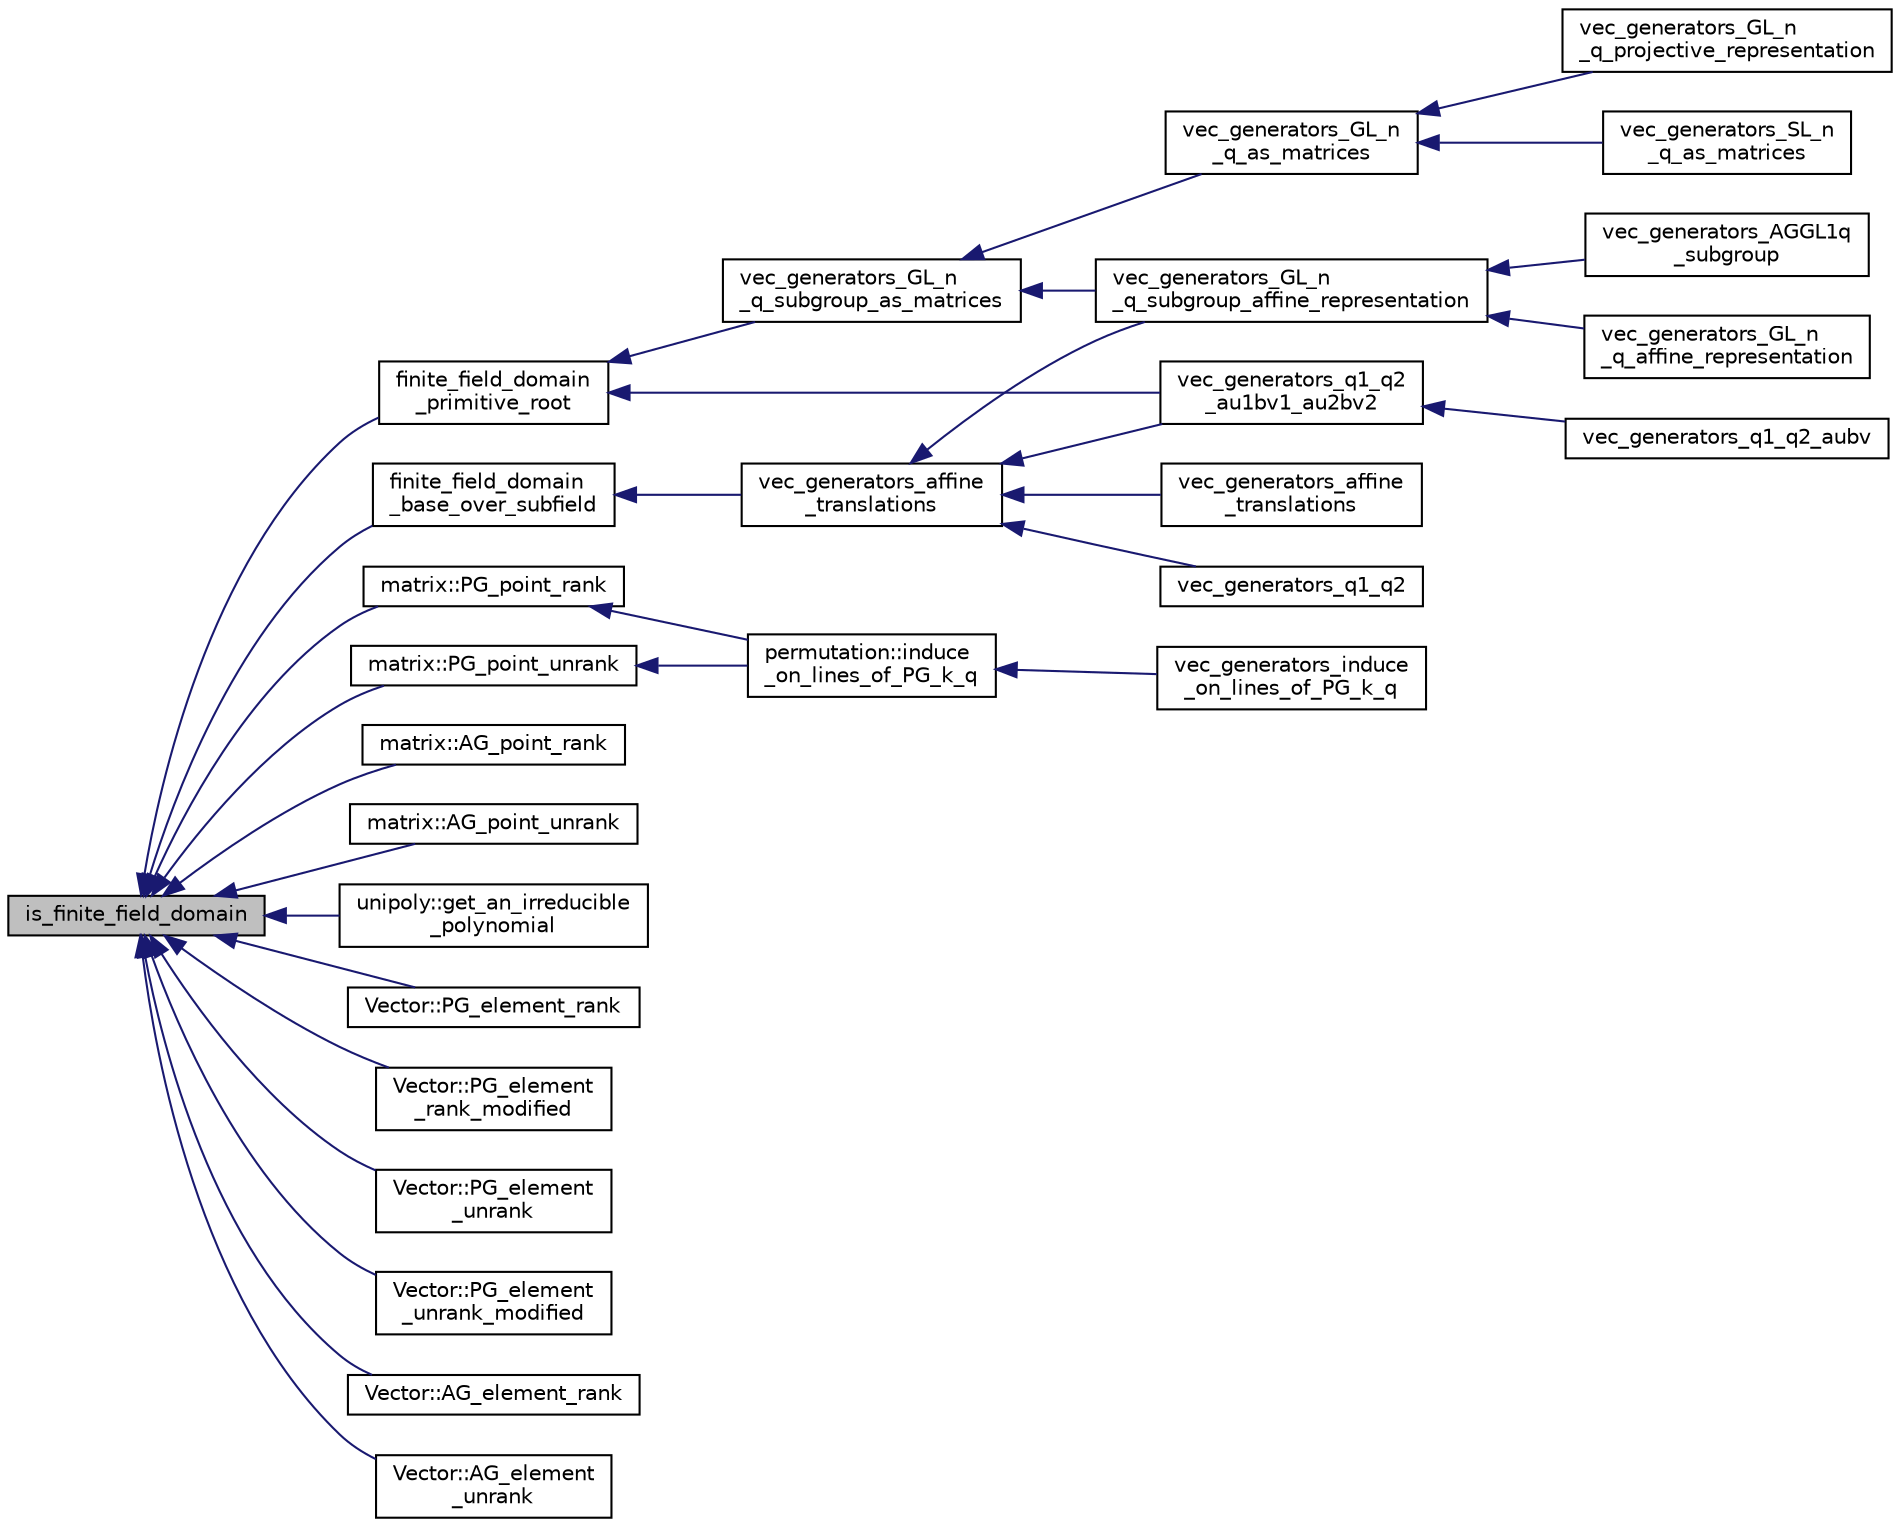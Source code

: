 digraph "is_finite_field_domain"
{
  edge [fontname="Helvetica",fontsize="10",labelfontname="Helvetica",labelfontsize="10"];
  node [fontname="Helvetica",fontsize="10",shape=record];
  rankdir="LR";
  Node5727 [label="is_finite_field_domain",height=0.2,width=0.4,color="black", fillcolor="grey75", style="filled", fontcolor="black"];
  Node5727 -> Node5728 [dir="back",color="midnightblue",fontsize="10",style="solid",fontname="Helvetica"];
  Node5728 [label="finite_field_domain\l_primitive_root",height=0.2,width=0.4,color="black", fillcolor="white", style="filled",URL="$db/d2f/domain_8_c.html#a555c8e00dea5b275e2b31616e8fc1116"];
  Node5728 -> Node5729 [dir="back",color="midnightblue",fontsize="10",style="solid",fontname="Helvetica"];
  Node5729 [label="vec_generators_GL_n\l_q_subgroup_as_matrices",height=0.2,width=0.4,color="black", fillcolor="white", style="filled",URL="$d0/dd3/perm__group__gens_8_c.html#a67390878e31e37836b12fa5d56e72394"];
  Node5729 -> Node5730 [dir="back",color="midnightblue",fontsize="10",style="solid",fontname="Helvetica"];
  Node5730 [label="vec_generators_GL_n\l_q_as_matrices",height=0.2,width=0.4,color="black", fillcolor="white", style="filled",URL="$d0/dd3/perm__group__gens_8_c.html#a16af2db378d422175df1fdf70cb02806"];
  Node5730 -> Node5731 [dir="back",color="midnightblue",fontsize="10",style="solid",fontname="Helvetica"];
  Node5731 [label="vec_generators_SL_n\l_q_as_matrices",height=0.2,width=0.4,color="black", fillcolor="white", style="filled",URL="$d0/dd3/perm__group__gens_8_c.html#aece7a22e0963ee87d325797900443bd2"];
  Node5730 -> Node5732 [dir="back",color="midnightblue",fontsize="10",style="solid",fontname="Helvetica"];
  Node5732 [label="vec_generators_GL_n\l_q_projective_representation",height=0.2,width=0.4,color="black", fillcolor="white", style="filled",URL="$d0/dd3/perm__group__gens_8_c.html#ae56b1d99562cb32203518575c689746d"];
  Node5729 -> Node5733 [dir="back",color="midnightblue",fontsize="10",style="solid",fontname="Helvetica"];
  Node5733 [label="vec_generators_GL_n\l_q_subgroup_affine_representation",height=0.2,width=0.4,color="black", fillcolor="white", style="filled",URL="$d0/dd3/perm__group__gens_8_c.html#adc1a2bfe52c3047a066884771aa01321"];
  Node5733 -> Node5734 [dir="back",color="midnightblue",fontsize="10",style="solid",fontname="Helvetica"];
  Node5734 [label="vec_generators_GL_n\l_q_affine_representation",height=0.2,width=0.4,color="black", fillcolor="white", style="filled",URL="$d0/dd3/perm__group__gens_8_c.html#a689108f410f773f0681e21a864097f16"];
  Node5733 -> Node5735 [dir="back",color="midnightblue",fontsize="10",style="solid",fontname="Helvetica"];
  Node5735 [label="vec_generators_AGGL1q\l_subgroup",height=0.2,width=0.4,color="black", fillcolor="white", style="filled",URL="$d0/dd3/perm__group__gens_8_c.html#a93659c1c7a668dd6adf9f217c608e1f1"];
  Node5728 -> Node5736 [dir="back",color="midnightblue",fontsize="10",style="solid",fontname="Helvetica"];
  Node5736 [label="vec_generators_q1_q2\l_au1bv1_au2bv2",height=0.2,width=0.4,color="black", fillcolor="white", style="filled",URL="$d0/dd3/perm__group__gens_8_c.html#aee37285cfb5987a4fc1f5c7580865175"];
  Node5736 -> Node5737 [dir="back",color="midnightblue",fontsize="10",style="solid",fontname="Helvetica"];
  Node5737 [label="vec_generators_q1_q2_aubv",height=0.2,width=0.4,color="black", fillcolor="white", style="filled",URL="$d0/dd3/perm__group__gens_8_c.html#a0b5ce8828dd8a35cbfec4450f0d76edc"];
  Node5727 -> Node5738 [dir="back",color="midnightblue",fontsize="10",style="solid",fontname="Helvetica"];
  Node5738 [label="finite_field_domain\l_base_over_subfield",height=0.2,width=0.4,color="black", fillcolor="white", style="filled",URL="$db/d2f/domain_8_c.html#abe355695b9ac715e7ac5fdd804f4079d"];
  Node5738 -> Node5739 [dir="back",color="midnightblue",fontsize="10",style="solid",fontname="Helvetica"];
  Node5739 [label="vec_generators_affine\l_translations",height=0.2,width=0.4,color="black", fillcolor="white", style="filled",URL="$d0/dd3/perm__group__gens_8_c.html#a7823a00ce1bf9cd69d1f9543e594e0e6"];
  Node5739 -> Node5740 [dir="back",color="midnightblue",fontsize="10",style="solid",fontname="Helvetica"];
  Node5740 [label="vec_generators_affine\l_translations",height=0.2,width=0.4,color="black", fillcolor="white", style="filled",URL="$d0/dd3/perm__group__gens_8_c.html#ac4f5e1074cf38552f67cd4ed6deba6ea"];
  Node5739 -> Node5733 [dir="back",color="midnightblue",fontsize="10",style="solid",fontname="Helvetica"];
  Node5739 -> Node5741 [dir="back",color="midnightblue",fontsize="10",style="solid",fontname="Helvetica"];
  Node5741 [label="vec_generators_q1_q2",height=0.2,width=0.4,color="black", fillcolor="white", style="filled",URL="$d0/dd3/perm__group__gens_8_c.html#ac70761795da8630f4939bc3e00707d79"];
  Node5739 -> Node5736 [dir="back",color="midnightblue",fontsize="10",style="solid",fontname="Helvetica"];
  Node5727 -> Node5742 [dir="back",color="midnightblue",fontsize="10",style="solid",fontname="Helvetica"];
  Node5742 [label="matrix::PG_point_unrank",height=0.2,width=0.4,color="black", fillcolor="white", style="filled",URL="$d1/d8d/classmatrix.html#a5e3395e0dabdef2f693d463814577f5d"];
  Node5742 -> Node5743 [dir="back",color="midnightblue",fontsize="10",style="solid",fontname="Helvetica"];
  Node5743 [label="permutation::induce\l_on_lines_of_PG_k_q",height=0.2,width=0.4,color="black", fillcolor="white", style="filled",URL="$d0/d08/classpermutation.html#a3e01585ffb15282fc45a3158c5ad0b76"];
  Node5743 -> Node5744 [dir="back",color="midnightblue",fontsize="10",style="solid",fontname="Helvetica"];
  Node5744 [label="vec_generators_induce\l_on_lines_of_PG_k_q",height=0.2,width=0.4,color="black", fillcolor="white", style="filled",URL="$d0/dd3/perm__group__gens_8_c.html#ab33fa2e167b2501e5761fee699b4c285"];
  Node5727 -> Node5745 [dir="back",color="midnightblue",fontsize="10",style="solid",fontname="Helvetica"];
  Node5745 [label="matrix::PG_point_rank",height=0.2,width=0.4,color="black", fillcolor="white", style="filled",URL="$d1/d8d/classmatrix.html#a482c95dbcf39d23ea96bca94e2a3f8cb"];
  Node5745 -> Node5743 [dir="back",color="midnightblue",fontsize="10",style="solid",fontname="Helvetica"];
  Node5727 -> Node5746 [dir="back",color="midnightblue",fontsize="10",style="solid",fontname="Helvetica"];
  Node5746 [label="matrix::AG_point_rank",height=0.2,width=0.4,color="black", fillcolor="white", style="filled",URL="$d1/d8d/classmatrix.html#a496577fb662ba6b5cb3e00d5f89b0860"];
  Node5727 -> Node5747 [dir="back",color="midnightblue",fontsize="10",style="solid",fontname="Helvetica"];
  Node5747 [label="matrix::AG_point_unrank",height=0.2,width=0.4,color="black", fillcolor="white", style="filled",URL="$d1/d8d/classmatrix.html#ac1e0b45861b868e879cc00201f7d0706"];
  Node5727 -> Node5748 [dir="back",color="midnightblue",fontsize="10",style="solid",fontname="Helvetica"];
  Node5748 [label="unipoly::get_an_irreducible\l_polynomial",height=0.2,width=0.4,color="black", fillcolor="white", style="filled",URL="$d1/d89/classunipoly.html#a14ae1863f2096e87f8115f5e8f727883"];
  Node5727 -> Node5749 [dir="back",color="midnightblue",fontsize="10",style="solid",fontname="Helvetica"];
  Node5749 [label="Vector::PG_element_rank",height=0.2,width=0.4,color="black", fillcolor="white", style="filled",URL="$d5/db2/class_vector.html#a0dedd5c9b487e5160589e2b312091246"];
  Node5727 -> Node5750 [dir="back",color="midnightblue",fontsize="10",style="solid",fontname="Helvetica"];
  Node5750 [label="Vector::PG_element\l_rank_modified",height=0.2,width=0.4,color="black", fillcolor="white", style="filled",URL="$d5/db2/class_vector.html#a7d29be1c56b7eb6711b79a25c1755290"];
  Node5727 -> Node5751 [dir="back",color="midnightblue",fontsize="10",style="solid",fontname="Helvetica"];
  Node5751 [label="Vector::PG_element\l_unrank",height=0.2,width=0.4,color="black", fillcolor="white", style="filled",URL="$d5/db2/class_vector.html#a8461aafe0c57317eea2df6e3b6507995"];
  Node5727 -> Node5752 [dir="back",color="midnightblue",fontsize="10",style="solid",fontname="Helvetica"];
  Node5752 [label="Vector::PG_element\l_unrank_modified",height=0.2,width=0.4,color="black", fillcolor="white", style="filled",URL="$d5/db2/class_vector.html#a778c7effcf9ce1c1f9187f2649955e26"];
  Node5727 -> Node5753 [dir="back",color="midnightblue",fontsize="10",style="solid",fontname="Helvetica"];
  Node5753 [label="Vector::AG_element_rank",height=0.2,width=0.4,color="black", fillcolor="white", style="filled",URL="$d5/db2/class_vector.html#a7309e3b8eb7e188001857c1728d43a70"];
  Node5727 -> Node5754 [dir="back",color="midnightblue",fontsize="10",style="solid",fontname="Helvetica"];
  Node5754 [label="Vector::AG_element\l_unrank",height=0.2,width=0.4,color="black", fillcolor="white", style="filled",URL="$d5/db2/class_vector.html#aa2960a2b59352dcaaf661b81acc65d3b"];
}
